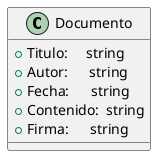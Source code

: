 @startuml Ejercicio 2

class Documento
{
    + Titulo:     string
    + Autor:      string
    + Fecha:      string
    + Contenido:  string
    + Firma:      string
}
@enduml